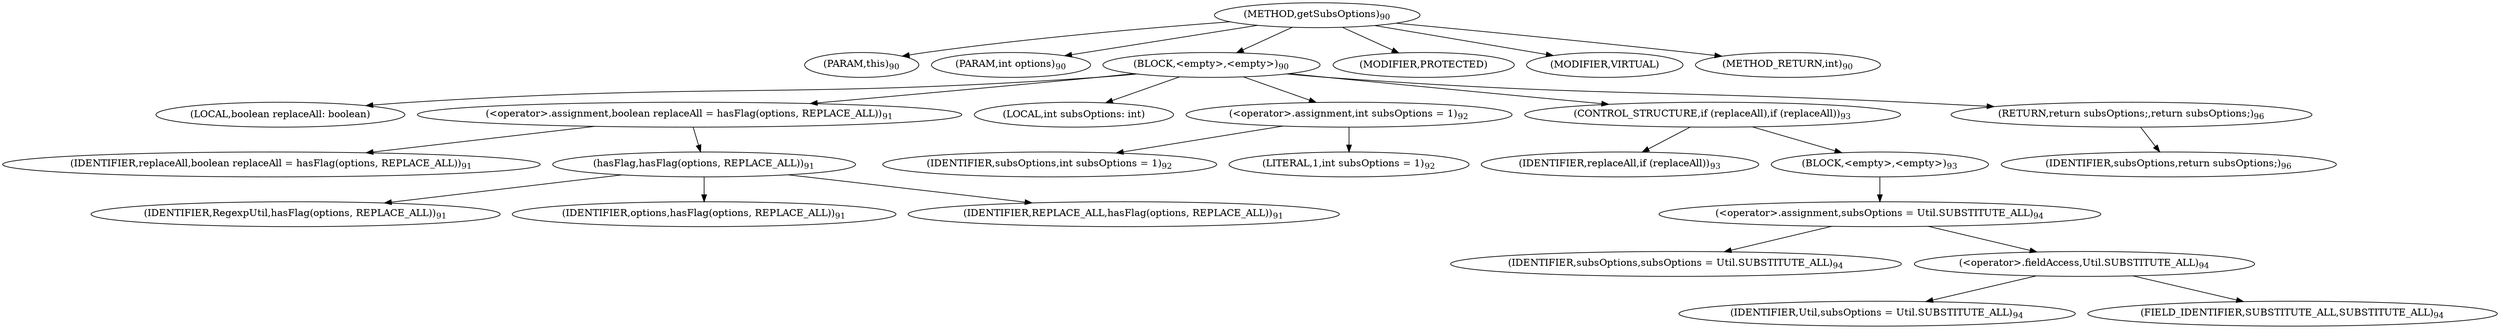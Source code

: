 digraph "getSubsOptions" {  
"133" [label = <(METHOD,getSubsOptions)<SUB>90</SUB>> ]
"134" [label = <(PARAM,this)<SUB>90</SUB>> ]
"135" [label = <(PARAM,int options)<SUB>90</SUB>> ]
"136" [label = <(BLOCK,&lt;empty&gt;,&lt;empty&gt;)<SUB>90</SUB>> ]
"137" [label = <(LOCAL,boolean replaceAll: boolean)> ]
"138" [label = <(&lt;operator&gt;.assignment,boolean replaceAll = hasFlag(options, REPLACE_ALL))<SUB>91</SUB>> ]
"139" [label = <(IDENTIFIER,replaceAll,boolean replaceAll = hasFlag(options, REPLACE_ALL))<SUB>91</SUB>> ]
"140" [label = <(hasFlag,hasFlag(options, REPLACE_ALL))<SUB>91</SUB>> ]
"141" [label = <(IDENTIFIER,RegexpUtil,hasFlag(options, REPLACE_ALL))<SUB>91</SUB>> ]
"142" [label = <(IDENTIFIER,options,hasFlag(options, REPLACE_ALL))<SUB>91</SUB>> ]
"143" [label = <(IDENTIFIER,REPLACE_ALL,hasFlag(options, REPLACE_ALL))<SUB>91</SUB>> ]
"144" [label = <(LOCAL,int subsOptions: int)> ]
"145" [label = <(&lt;operator&gt;.assignment,int subsOptions = 1)<SUB>92</SUB>> ]
"146" [label = <(IDENTIFIER,subsOptions,int subsOptions = 1)<SUB>92</SUB>> ]
"147" [label = <(LITERAL,1,int subsOptions = 1)<SUB>92</SUB>> ]
"148" [label = <(CONTROL_STRUCTURE,if (replaceAll),if (replaceAll))<SUB>93</SUB>> ]
"149" [label = <(IDENTIFIER,replaceAll,if (replaceAll))<SUB>93</SUB>> ]
"150" [label = <(BLOCK,&lt;empty&gt;,&lt;empty&gt;)<SUB>93</SUB>> ]
"151" [label = <(&lt;operator&gt;.assignment,subsOptions = Util.SUBSTITUTE_ALL)<SUB>94</SUB>> ]
"152" [label = <(IDENTIFIER,subsOptions,subsOptions = Util.SUBSTITUTE_ALL)<SUB>94</SUB>> ]
"153" [label = <(&lt;operator&gt;.fieldAccess,Util.SUBSTITUTE_ALL)<SUB>94</SUB>> ]
"154" [label = <(IDENTIFIER,Util,subsOptions = Util.SUBSTITUTE_ALL)<SUB>94</SUB>> ]
"155" [label = <(FIELD_IDENTIFIER,SUBSTITUTE_ALL,SUBSTITUTE_ALL)<SUB>94</SUB>> ]
"156" [label = <(RETURN,return subsOptions;,return subsOptions;)<SUB>96</SUB>> ]
"157" [label = <(IDENTIFIER,subsOptions,return subsOptions;)<SUB>96</SUB>> ]
"158" [label = <(MODIFIER,PROTECTED)> ]
"159" [label = <(MODIFIER,VIRTUAL)> ]
"160" [label = <(METHOD_RETURN,int)<SUB>90</SUB>> ]
  "133" -> "134" 
  "133" -> "135" 
  "133" -> "136" 
  "133" -> "158" 
  "133" -> "159" 
  "133" -> "160" 
  "136" -> "137" 
  "136" -> "138" 
  "136" -> "144" 
  "136" -> "145" 
  "136" -> "148" 
  "136" -> "156" 
  "138" -> "139" 
  "138" -> "140" 
  "140" -> "141" 
  "140" -> "142" 
  "140" -> "143" 
  "145" -> "146" 
  "145" -> "147" 
  "148" -> "149" 
  "148" -> "150" 
  "150" -> "151" 
  "151" -> "152" 
  "151" -> "153" 
  "153" -> "154" 
  "153" -> "155" 
  "156" -> "157" 
}
